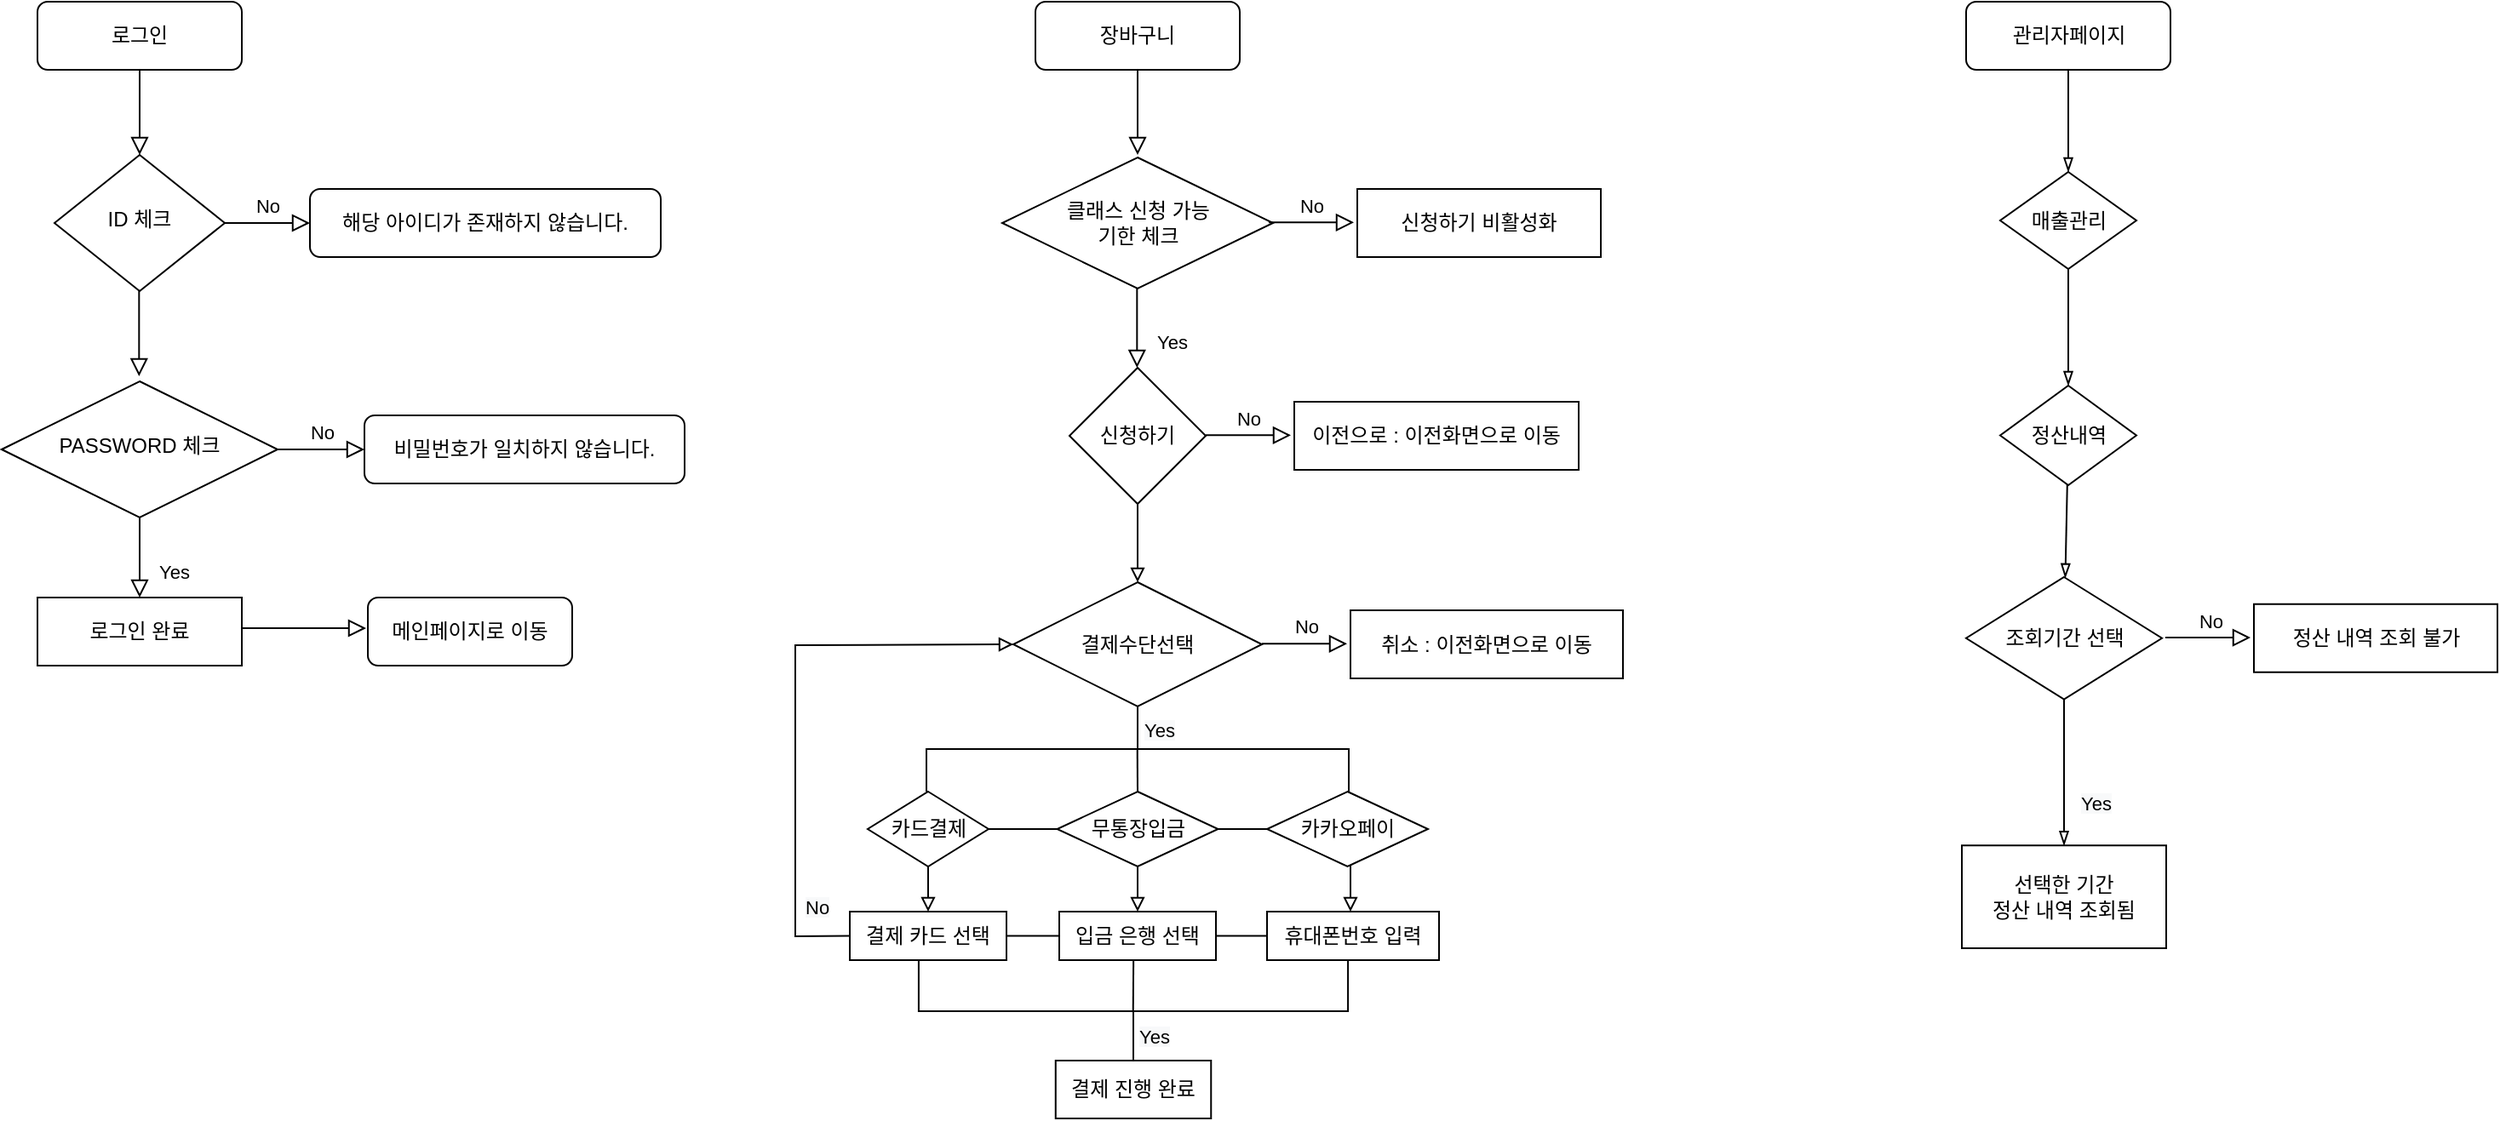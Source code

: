 <mxfile version="15.3.1" type="github">
  <diagram id="C5RBs43oDa-KdzZeNtuy" name="Page-1">
    <mxGraphModel dx="1381" dy="762" grid="0" gridSize="10" guides="1" tooltips="1" connect="1" arrows="1" fold="1" page="1" pageScale="1" pageWidth="1600" pageHeight="900" math="0" shadow="0">
      <root>
        <mxCell id="WIyWlLk6GJQsqaUBKTNV-0" />
        <mxCell id="WIyWlLk6GJQsqaUBKTNV-1" parent="WIyWlLk6GJQsqaUBKTNV-0" />
        <mxCell id="WIyWlLk6GJQsqaUBKTNV-2" value="" style="rounded=0;html=1;jettySize=auto;orthogonalLoop=1;fontSize=11;endArrow=block;endFill=0;endSize=8;strokeWidth=1;shadow=0;labelBackgroundColor=none;edgeStyle=orthogonalEdgeStyle;" parent="WIyWlLk6GJQsqaUBKTNV-1" source="WIyWlLk6GJQsqaUBKTNV-3" target="WIyWlLk6GJQsqaUBKTNV-6" edge="1">
          <mxGeometry relative="1" as="geometry" />
        </mxCell>
        <mxCell id="WIyWlLk6GJQsqaUBKTNV-3" value="로그인" style="rounded=1;whiteSpace=wrap;html=1;fontSize=12;glass=0;strokeWidth=1;shadow=0;" parent="WIyWlLk6GJQsqaUBKTNV-1" vertex="1">
          <mxGeometry x="85" y="92" width="120" height="40" as="geometry" />
        </mxCell>
        <mxCell id="WIyWlLk6GJQsqaUBKTNV-5" value="No" style="edgeStyle=orthogonalEdgeStyle;rounded=0;html=1;jettySize=auto;orthogonalLoop=1;fontSize=11;endArrow=block;endFill=0;endSize=8;strokeWidth=1;shadow=0;labelBackgroundColor=none;" parent="WIyWlLk6GJQsqaUBKTNV-1" source="WIyWlLk6GJQsqaUBKTNV-6" target="WIyWlLk6GJQsqaUBKTNV-7" edge="1">
          <mxGeometry y="10" relative="1" as="geometry">
            <mxPoint as="offset" />
          </mxGeometry>
        </mxCell>
        <mxCell id="WIyWlLk6GJQsqaUBKTNV-6" value="ID 체크" style="rhombus;whiteSpace=wrap;html=1;shadow=0;fontFamily=Helvetica;fontSize=12;align=center;strokeWidth=1;spacing=6;spacingTop=-4;" parent="WIyWlLk6GJQsqaUBKTNV-1" vertex="1">
          <mxGeometry x="95" y="182" width="100" height="80" as="geometry" />
        </mxCell>
        <mxCell id="WIyWlLk6GJQsqaUBKTNV-7" value="해당 아이디가 존재하지 않습니다." style="rounded=1;whiteSpace=wrap;html=1;fontSize=12;glass=0;strokeWidth=1;shadow=0;" parent="WIyWlLk6GJQsqaUBKTNV-1" vertex="1">
          <mxGeometry x="245" y="202" width="206" height="40" as="geometry" />
        </mxCell>
        <mxCell id="WIyWlLk6GJQsqaUBKTNV-8" value="Yes" style="rounded=0;html=1;jettySize=auto;orthogonalLoop=1;fontSize=11;endArrow=block;endFill=0;endSize=8;strokeWidth=1;shadow=0;labelBackgroundColor=none;edgeStyle=orthogonalEdgeStyle;" parent="WIyWlLk6GJQsqaUBKTNV-1" source="WIyWlLk6GJQsqaUBKTNV-10" target="WIyWlLk6GJQsqaUBKTNV-11" edge="1">
          <mxGeometry x="0.333" y="20" relative="1" as="geometry">
            <mxPoint as="offset" />
          </mxGeometry>
        </mxCell>
        <mxCell id="WIyWlLk6GJQsqaUBKTNV-9" value="No" style="edgeStyle=orthogonalEdgeStyle;rounded=0;html=1;jettySize=auto;orthogonalLoop=1;fontSize=11;endArrow=block;endFill=0;endSize=8;strokeWidth=1;shadow=0;labelBackgroundColor=none;" parent="WIyWlLk6GJQsqaUBKTNV-1" source="WIyWlLk6GJQsqaUBKTNV-10" target="WIyWlLk6GJQsqaUBKTNV-12" edge="1">
          <mxGeometry y="10" relative="1" as="geometry">
            <mxPoint as="offset" />
          </mxGeometry>
        </mxCell>
        <mxCell id="WIyWlLk6GJQsqaUBKTNV-10" value="PASSWORD 체크" style="rhombus;whiteSpace=wrap;html=1;shadow=0;fontFamily=Helvetica;fontSize=12;align=center;strokeWidth=1;spacing=6;spacingTop=-4;" parent="WIyWlLk6GJQsqaUBKTNV-1" vertex="1">
          <mxGeometry x="64" y="315" width="162" height="80" as="geometry" />
        </mxCell>
        <mxCell id="WIyWlLk6GJQsqaUBKTNV-11" value="로그인 완료" style="rounded=0;whiteSpace=wrap;html=1;fontSize=12;glass=0;strokeWidth=1;shadow=0;" parent="WIyWlLk6GJQsqaUBKTNV-1" vertex="1">
          <mxGeometry x="85" y="442" width="120" height="40" as="geometry" />
        </mxCell>
        <mxCell id="WIyWlLk6GJQsqaUBKTNV-12" value="비밀번호가 일치하지 않습니다." style="rounded=1;whiteSpace=wrap;html=1;fontSize=12;glass=0;strokeWidth=1;shadow=0;" parent="WIyWlLk6GJQsqaUBKTNV-1" vertex="1">
          <mxGeometry x="277" y="335" width="188" height="40" as="geometry" />
        </mxCell>
        <mxCell id="wDFgxtd8fQxSTqSVTLkx-4" value="메인페이지로 이동" style="rounded=1;whiteSpace=wrap;html=1;fontSize=12;glass=0;strokeWidth=1;shadow=0;" vertex="1" parent="WIyWlLk6GJQsqaUBKTNV-1">
          <mxGeometry x="279" y="442" width="120" height="40" as="geometry" />
        </mxCell>
        <mxCell id="wDFgxtd8fQxSTqSVTLkx-5" value="" style="edgeStyle=orthogonalEdgeStyle;rounded=0;html=1;jettySize=auto;orthogonalLoop=1;fontSize=11;endArrow=block;endFill=0;endSize=8;strokeWidth=1;shadow=0;labelBackgroundColor=none;" edge="1" parent="WIyWlLk6GJQsqaUBKTNV-1">
          <mxGeometry y="10" relative="1" as="geometry">
            <mxPoint as="offset" />
            <mxPoint x="205.0" y="460.0" as="sourcePoint" />
            <mxPoint x="278" y="460" as="targetPoint" />
          </mxGeometry>
        </mxCell>
        <mxCell id="wDFgxtd8fQxSTqSVTLkx-7" value="" style="rounded=0;html=1;jettySize=auto;orthogonalLoop=1;fontSize=11;endArrow=block;endFill=0;endSize=8;strokeWidth=1;shadow=0;labelBackgroundColor=none;edgeStyle=orthogonalEdgeStyle;" edge="1" parent="WIyWlLk6GJQsqaUBKTNV-1" source="wDFgxtd8fQxSTqSVTLkx-8">
          <mxGeometry relative="1" as="geometry">
            <mxPoint x="731" y="182" as="targetPoint" />
          </mxGeometry>
        </mxCell>
        <mxCell id="wDFgxtd8fQxSTqSVTLkx-8" value="장바구니" style="rounded=1;whiteSpace=wrap;html=1;fontSize=12;glass=0;strokeWidth=1;shadow=0;" vertex="1" parent="WIyWlLk6GJQsqaUBKTNV-1">
          <mxGeometry x="671" y="92" width="120" height="40" as="geometry" />
        </mxCell>
        <mxCell id="wDFgxtd8fQxSTqSVTLkx-11" value="" style="rounded=0;html=1;jettySize=auto;orthogonalLoop=1;fontSize=11;endArrow=block;endFill=0;endSize=8;strokeWidth=1;shadow=0;labelBackgroundColor=none;edgeStyle=orthogonalEdgeStyle;" edge="1" parent="WIyWlLk6GJQsqaUBKTNV-1">
          <mxGeometry relative="1" as="geometry">
            <mxPoint x="144.66" y="262" as="sourcePoint" />
            <mxPoint x="144.66" y="312" as="targetPoint" />
          </mxGeometry>
        </mxCell>
        <mxCell id="wDFgxtd8fQxSTqSVTLkx-15" value="Yes" style="rounded=0;html=1;jettySize=auto;orthogonalLoop=1;fontSize=11;endArrow=block;endFill=0;endSize=8;strokeWidth=1;shadow=0;labelBackgroundColor=none;edgeStyle=orthogonalEdgeStyle;" edge="1" parent="WIyWlLk6GJQsqaUBKTNV-1">
          <mxGeometry x="0.333" y="20" relative="1" as="geometry">
            <mxPoint as="offset" />
            <mxPoint x="730.66" y="260" as="sourcePoint" />
            <mxPoint x="730.66" y="307.0" as="targetPoint" />
          </mxGeometry>
        </mxCell>
        <mxCell id="wDFgxtd8fQxSTqSVTLkx-29" value="" style="edgeStyle=orthogonalEdgeStyle;rounded=0;orthogonalLoop=1;jettySize=auto;html=1;endArrow=block;endFill=0;" edge="1" parent="WIyWlLk6GJQsqaUBKTNV-1" source="wDFgxtd8fQxSTqSVTLkx-16" target="wDFgxtd8fQxSTqSVTLkx-28">
          <mxGeometry relative="1" as="geometry" />
        </mxCell>
        <mxCell id="wDFgxtd8fQxSTqSVTLkx-16" value="신청하기" style="rhombus;whiteSpace=wrap;html=1;rounded=0;" vertex="1" parent="WIyWlLk6GJQsqaUBKTNV-1">
          <mxGeometry x="691" y="307" width="80" height="80" as="geometry" />
        </mxCell>
        <mxCell id="wDFgxtd8fQxSTqSVTLkx-18" value="신청하기 비활성화" style="rounded=0;whiteSpace=wrap;html=1;fontSize=12;glass=0;strokeWidth=1;shadow=0;" vertex="1" parent="WIyWlLk6GJQsqaUBKTNV-1">
          <mxGeometry x="860" y="202" width="143" height="40" as="geometry" />
        </mxCell>
        <mxCell id="wDFgxtd8fQxSTqSVTLkx-20" value="&lt;span&gt;클래스 신청&amp;nbsp;&lt;/span&gt;&lt;span&gt;가능&lt;br&gt;기한 체크&lt;/span&gt;" style="rhombus;whiteSpace=wrap;html=1;rounded=0;" vertex="1" parent="WIyWlLk6GJQsqaUBKTNV-1">
          <mxGeometry x="651.5" y="183.5" width="159" height="77" as="geometry" />
        </mxCell>
        <mxCell id="wDFgxtd8fQxSTqSVTLkx-23" value="No" style="edgeStyle=orthogonalEdgeStyle;rounded=0;html=1;jettySize=auto;orthogonalLoop=1;fontSize=11;endArrow=block;endFill=0;endSize=8;strokeWidth=1;shadow=0;labelBackgroundColor=none;" edge="1" parent="WIyWlLk6GJQsqaUBKTNV-1">
          <mxGeometry y="10" relative="1" as="geometry">
            <mxPoint as="offset" />
            <mxPoint x="808" y="221.66" as="sourcePoint" />
            <mxPoint x="858" y="221.66" as="targetPoint" />
          </mxGeometry>
        </mxCell>
        <mxCell id="wDFgxtd8fQxSTqSVTLkx-28" value="결제수단선택" style="rhombus;whiteSpace=wrap;html=1;rounded=0;" vertex="1" parent="WIyWlLk6GJQsqaUBKTNV-1">
          <mxGeometry x="658" y="433" width="146" height="73" as="geometry" />
        </mxCell>
        <mxCell id="wDFgxtd8fQxSTqSVTLkx-30" value="취소 : 이전화면으로 이동" style="rounded=0;whiteSpace=wrap;html=1;fontSize=12;glass=0;strokeWidth=1;shadow=0;" vertex="1" parent="WIyWlLk6GJQsqaUBKTNV-1">
          <mxGeometry x="856" y="449.5" width="160" height="40" as="geometry" />
        </mxCell>
        <mxCell id="wDFgxtd8fQxSTqSVTLkx-31" value="No" style="edgeStyle=orthogonalEdgeStyle;rounded=0;html=1;jettySize=auto;orthogonalLoop=1;fontSize=11;endArrow=block;endFill=0;endSize=8;strokeWidth=1;shadow=0;labelBackgroundColor=none;" edge="1" parent="WIyWlLk6GJQsqaUBKTNV-1">
          <mxGeometry x="0.04" y="10" relative="1" as="geometry">
            <mxPoint as="offset" />
            <mxPoint x="804.0" y="469.16" as="sourcePoint" />
            <mxPoint x="854.0" y="469.16" as="targetPoint" />
          </mxGeometry>
        </mxCell>
        <mxCell id="wDFgxtd8fQxSTqSVTLkx-54" value="" style="edgeStyle=none;rounded=0;orthogonalLoop=1;jettySize=auto;html=1;endArrow=block;endFill=0;startSize=6;strokeColor=default;" edge="1" parent="WIyWlLk6GJQsqaUBKTNV-1" target="wDFgxtd8fQxSTqSVTLkx-53">
          <mxGeometry relative="1" as="geometry">
            <mxPoint x="608" y="594" as="sourcePoint" />
          </mxGeometry>
        </mxCell>
        <mxCell id="wDFgxtd8fQxSTqSVTLkx-74" style="edgeStyle=none;rounded=0;orthogonalLoop=1;jettySize=auto;html=1;exitX=0;exitY=0.5;exitDx=0;exitDy=0;endArrow=block;endFill=0;startSize=6;strokeColor=default;entryX=0;entryY=0.5;entryDx=0;entryDy=0;" edge="1" parent="WIyWlLk6GJQsqaUBKTNV-1" source="wDFgxtd8fQxSTqSVTLkx-53" target="wDFgxtd8fQxSTqSVTLkx-28">
          <mxGeometry relative="1" as="geometry">
            <Array as="points">
              <mxPoint x="530" y="641" />
              <mxPoint x="530" y="470" />
            </Array>
          </mxGeometry>
        </mxCell>
        <mxCell id="wDFgxtd8fQxSTqSVTLkx-37" value="" style="strokeWidth=1;html=1;shape=mxgraph.flowchart.annotation_2;align=left;labelPosition=right;pointerEvents=1;rounded=0;rotation=90;" vertex="1" parent="WIyWlLk6GJQsqaUBKTNV-1">
          <mxGeometry x="706" y="407" width="50" height="248" as="geometry" />
        </mxCell>
        <mxCell id="wDFgxtd8fQxSTqSVTLkx-48" value="" style="edgeStyle=orthogonalEdgeStyle;rounded=0;orthogonalLoop=1;jettySize=auto;html=1;endArrow=none;endFill=0;startSize=6;" edge="1" parent="WIyWlLk6GJQsqaUBKTNV-1">
          <mxGeometry relative="1" as="geometry">
            <mxPoint x="730.86" y="531.0" as="sourcePoint" />
            <mxPoint x="731" y="556" as="targetPoint" />
          </mxGeometry>
        </mxCell>
        <mxCell id="wDFgxtd8fQxSTqSVTLkx-52" value="&lt;span style=&quot;color: rgb(0, 0, 0); font-family: helvetica; font-size: 11px; font-style: normal; font-weight: 400; letter-spacing: normal; text-align: center; text-indent: 0px; text-transform: none; word-spacing: 0px; background-color: rgb(248, 249, 250); display: inline; float: none;&quot;&gt;Yes&lt;/span&gt;" style="text;whiteSpace=wrap;html=1;" vertex="1" parent="WIyWlLk6GJQsqaUBKTNV-1">
          <mxGeometry x="732.996" y="505.996" width="38" height="28" as="geometry" />
        </mxCell>
        <mxCell id="wDFgxtd8fQxSTqSVTLkx-79" style="edgeStyle=none;rounded=0;orthogonalLoop=1;jettySize=auto;html=1;exitX=1;exitY=0.5;exitDx=0;exitDy=0;entryX=0;entryY=0.5;entryDx=0;entryDy=0;endArrow=none;endFill=0;startSize=6;strokeColor=default;" edge="1" parent="WIyWlLk6GJQsqaUBKTNV-1" source="wDFgxtd8fQxSTqSVTLkx-53" target="wDFgxtd8fQxSTqSVTLkx-63">
          <mxGeometry relative="1" as="geometry" />
        </mxCell>
        <mxCell id="wDFgxtd8fQxSTqSVTLkx-53" value="결제 카드 선택" style="whiteSpace=wrap;html=1;rounded=0;" vertex="1" parent="WIyWlLk6GJQsqaUBKTNV-1">
          <mxGeometry x="562" y="626.5" width="92" height="28.5" as="geometry" />
        </mxCell>
        <mxCell id="wDFgxtd8fQxSTqSVTLkx-62" value="" style="edgeStyle=none;rounded=0;orthogonalLoop=1;jettySize=auto;html=1;endArrow=block;endFill=0;startSize=6;strokeColor=default;" edge="1" parent="WIyWlLk6GJQsqaUBKTNV-1" target="wDFgxtd8fQxSTqSVTLkx-63">
          <mxGeometry relative="1" as="geometry">
            <mxPoint x="731" y="594" as="sourcePoint" />
          </mxGeometry>
        </mxCell>
        <mxCell id="wDFgxtd8fQxSTqSVTLkx-80" style="edgeStyle=none;rounded=0;orthogonalLoop=1;jettySize=auto;html=1;exitX=1;exitY=0.5;exitDx=0;exitDy=0;entryX=0;entryY=0.5;entryDx=0;entryDy=0;endArrow=none;endFill=0;startSize=6;strokeColor=default;" edge="1" parent="WIyWlLk6GJQsqaUBKTNV-1" source="wDFgxtd8fQxSTqSVTLkx-63" target="wDFgxtd8fQxSTqSVTLkx-65">
          <mxGeometry relative="1" as="geometry" />
        </mxCell>
        <mxCell id="wDFgxtd8fQxSTqSVTLkx-63" value="입금 은행 선택" style="whiteSpace=wrap;html=1;rounded=0;" vertex="1" parent="WIyWlLk6GJQsqaUBKTNV-1">
          <mxGeometry x="685" y="626.5" width="92" height="28.5" as="geometry" />
        </mxCell>
        <mxCell id="wDFgxtd8fQxSTqSVTLkx-65" value="휴대폰번호 입력" style="whiteSpace=wrap;html=1;rounded=0;" vertex="1" parent="WIyWlLk6GJQsqaUBKTNV-1">
          <mxGeometry x="807" y="626.5" width="101" height="28.5" as="geometry" />
        </mxCell>
        <mxCell id="wDFgxtd8fQxSTqSVTLkx-66" value="" style="edgeStyle=none;rounded=0;orthogonalLoop=1;jettySize=auto;html=1;endArrow=block;endFill=0;startSize=6;strokeColor=default;" edge="1" parent="WIyWlLk6GJQsqaUBKTNV-1">
          <mxGeometry relative="1" as="geometry">
            <mxPoint x="856" y="594" as="sourcePoint" />
            <mxPoint x="856" y="626.5" as="targetPoint" />
          </mxGeometry>
        </mxCell>
        <mxCell id="wDFgxtd8fQxSTqSVTLkx-78" value="&lt;span style=&quot;color: rgb(0, 0, 0); font-family: helvetica; font-size: 11px; font-style: normal; font-weight: 400; letter-spacing: normal; text-align: center; text-indent: 0px; text-transform: none; word-spacing: 0px; background-color: rgb(248, 249, 250); display: inline; float: none;&quot;&gt;No&lt;/span&gt;" style="text;whiteSpace=wrap;html=1;" vertex="1" parent="WIyWlLk6GJQsqaUBKTNV-1">
          <mxGeometry x="534" y="610" width="21" height="28" as="geometry" />
        </mxCell>
        <mxCell id="wDFgxtd8fQxSTqSVTLkx-82" value="카드결제" style="rhombus;whiteSpace=wrap;html=1;rounded=0;" vertex="1" parent="WIyWlLk6GJQsqaUBKTNV-1">
          <mxGeometry x="572.5" y="556" width="71" height="44" as="geometry" />
        </mxCell>
        <mxCell id="wDFgxtd8fQxSTqSVTLkx-87" value="" style="edgeStyle=none;rounded=0;orthogonalLoop=1;jettySize=auto;html=1;endArrow=none;endFill=0;startSize=6;strokeColor=default;" edge="1" parent="WIyWlLk6GJQsqaUBKTNV-1" source="wDFgxtd8fQxSTqSVTLkx-83" target="wDFgxtd8fQxSTqSVTLkx-82">
          <mxGeometry relative="1" as="geometry" />
        </mxCell>
        <mxCell id="wDFgxtd8fQxSTqSVTLkx-83" value="무통장입금" style="rhombus;whiteSpace=wrap;html=1;rounded=0;" vertex="1" parent="WIyWlLk6GJQsqaUBKTNV-1">
          <mxGeometry x="683.75" y="556" width="94.5" height="44" as="geometry" />
        </mxCell>
        <mxCell id="wDFgxtd8fQxSTqSVTLkx-86" value="" style="edgeStyle=none;rounded=0;orthogonalLoop=1;jettySize=auto;html=1;endArrow=none;endFill=0;startSize=6;strokeColor=default;" edge="1" parent="WIyWlLk6GJQsqaUBKTNV-1" source="wDFgxtd8fQxSTqSVTLkx-85" target="wDFgxtd8fQxSTqSVTLkx-83">
          <mxGeometry relative="1" as="geometry" />
        </mxCell>
        <mxCell id="wDFgxtd8fQxSTqSVTLkx-85" value="카카오페이" style="rhombus;whiteSpace=wrap;html=1;rounded=0;" vertex="1" parent="WIyWlLk6GJQsqaUBKTNV-1">
          <mxGeometry x="807" y="556" width="94.5" height="44" as="geometry" />
        </mxCell>
        <mxCell id="wDFgxtd8fQxSTqSVTLkx-88" value="" style="strokeWidth=1;html=1;shape=mxgraph.flowchart.annotation_2;align=left;labelPosition=right;pointerEvents=1;rounded=0;rotation=90;direction=west;" vertex="1" parent="WIyWlLk6GJQsqaUBKTNV-1">
          <mxGeometry x="699" y="559" width="59" height="252.08" as="geometry" />
        </mxCell>
        <mxCell id="wDFgxtd8fQxSTqSVTLkx-89" value="" style="edgeStyle=orthogonalEdgeStyle;rounded=0;orthogonalLoop=1;jettySize=auto;html=1;endArrow=none;endFill=0;startSize=6;entryX=0.501;entryY=0.498;entryDx=0;entryDy=0;entryPerimeter=0;" edge="1" parent="WIyWlLk6GJQsqaUBKTNV-1">
          <mxGeometry relative="1" as="geometry">
            <mxPoint x="728.58" y="655.0" as="sourcePoint" />
            <mxPoint x="728.366" y="684.981" as="targetPoint" />
          </mxGeometry>
        </mxCell>
        <mxCell id="wDFgxtd8fQxSTqSVTLkx-90" value="&lt;span style=&quot;color: rgb(0, 0, 0); font-family: helvetica; font-size: 11px; font-style: normal; font-weight: 400; letter-spacing: normal; text-align: center; text-indent: 0px; text-transform: none; word-spacing: 0px; background-color: rgb(248, 249, 250); display: inline; float: none;&quot;&gt;Yes&lt;/span&gt;" style="text;whiteSpace=wrap;html=1;" vertex="1" parent="WIyWlLk6GJQsqaUBKTNV-1">
          <mxGeometry x="729.996" y="685.996" width="38" height="28" as="geometry" />
        </mxCell>
        <mxCell id="wDFgxtd8fQxSTqSVTLkx-91" value="결제 진행 완료" style="rounded=0;whiteSpace=wrap;html=1;strokeWidth=1;" vertex="1" parent="WIyWlLk6GJQsqaUBKTNV-1">
          <mxGeometry x="682.88" y="714" width="91.25" height="34" as="geometry" />
        </mxCell>
        <mxCell id="wDFgxtd8fQxSTqSVTLkx-96" value="" style="edgeStyle=none;rounded=0;orthogonalLoop=1;jettySize=auto;html=1;endArrow=blockThin;endFill=0;startSize=6;strokeColor=default;" edge="1" parent="WIyWlLk6GJQsqaUBKTNV-1" source="wDFgxtd8fQxSTqSVTLkx-94" target="wDFgxtd8fQxSTqSVTLkx-95">
          <mxGeometry relative="1" as="geometry" />
        </mxCell>
        <mxCell id="wDFgxtd8fQxSTqSVTLkx-94" value="관리자페이지" style="rounded=1;whiteSpace=wrap;html=1;fontSize=12;glass=0;strokeWidth=1;shadow=0;" vertex="1" parent="WIyWlLk6GJQsqaUBKTNV-1">
          <mxGeometry x="1217.5" y="92.0" width="120" height="40" as="geometry" />
        </mxCell>
        <mxCell id="wDFgxtd8fQxSTqSVTLkx-98" value="" style="edgeStyle=none;rounded=0;orthogonalLoop=1;jettySize=auto;html=1;endArrow=blockThin;endFill=0;startSize=6;strokeColor=default;" edge="1" parent="WIyWlLk6GJQsqaUBKTNV-1" source="wDFgxtd8fQxSTqSVTLkx-95" target="wDFgxtd8fQxSTqSVTLkx-97">
          <mxGeometry relative="1" as="geometry" />
        </mxCell>
        <mxCell id="wDFgxtd8fQxSTqSVTLkx-95" value="매출관리" style="rhombus;whiteSpace=wrap;html=1;rounded=0;shadow=0;strokeWidth=1;glass=0;" vertex="1" parent="WIyWlLk6GJQsqaUBKTNV-1">
          <mxGeometry x="1237.5" y="192" width="80" height="57" as="geometry" />
        </mxCell>
        <mxCell id="wDFgxtd8fQxSTqSVTLkx-100" value="" style="edgeStyle=none;rounded=0;orthogonalLoop=1;jettySize=auto;html=1;endArrow=blockThin;endFill=0;startSize=6;strokeColor=default;" edge="1" parent="WIyWlLk6GJQsqaUBKTNV-1" source="wDFgxtd8fQxSTqSVTLkx-97" target="wDFgxtd8fQxSTqSVTLkx-99">
          <mxGeometry relative="1" as="geometry" />
        </mxCell>
        <mxCell id="wDFgxtd8fQxSTqSVTLkx-97" value="정산내역" style="rhombus;whiteSpace=wrap;html=1;rounded=0;shadow=0;strokeWidth=1;glass=0;" vertex="1" parent="WIyWlLk6GJQsqaUBKTNV-1">
          <mxGeometry x="1237.5" y="317.5" width="80" height="58.5" as="geometry" />
        </mxCell>
        <mxCell id="wDFgxtd8fQxSTqSVTLkx-106" value="" style="edgeStyle=none;rounded=0;orthogonalLoop=1;jettySize=auto;html=1;endArrow=blockThin;endFill=0;startSize=6;strokeColor=default;" edge="1" parent="WIyWlLk6GJQsqaUBKTNV-1" source="wDFgxtd8fQxSTqSVTLkx-99" target="wDFgxtd8fQxSTqSVTLkx-105">
          <mxGeometry relative="1" as="geometry" />
        </mxCell>
        <mxCell id="wDFgxtd8fQxSTqSVTLkx-99" value="조회기간 선택" style="rhombus;whiteSpace=wrap;html=1;rounded=0;shadow=0;strokeWidth=1;glass=0;" vertex="1" parent="WIyWlLk6GJQsqaUBKTNV-1">
          <mxGeometry x="1217.5" y="430" width="115" height="71.75" as="geometry" />
        </mxCell>
        <mxCell id="wDFgxtd8fQxSTqSVTLkx-102" value="정산 내역 조회 불가" style="rounded=0;whiteSpace=wrap;html=1;fontSize=12;glass=0;strokeWidth=1;shadow=0;" vertex="1" parent="WIyWlLk6GJQsqaUBKTNV-1">
          <mxGeometry x="1386.5" y="445.87" width="143" height="40" as="geometry" />
        </mxCell>
        <mxCell id="wDFgxtd8fQxSTqSVTLkx-103" value="No" style="edgeStyle=orthogonalEdgeStyle;rounded=0;html=1;jettySize=auto;orthogonalLoop=1;fontSize=11;endArrow=block;endFill=0;endSize=8;strokeWidth=1;shadow=0;labelBackgroundColor=none;" edge="1" parent="WIyWlLk6GJQsqaUBKTNV-1">
          <mxGeometry x="0.04" y="10" relative="1" as="geometry">
            <mxPoint as="offset" />
            <mxPoint x="1334.5" y="465.53" as="sourcePoint" />
            <mxPoint x="1384.5" y="465.53" as="targetPoint" />
          </mxGeometry>
        </mxCell>
        <mxCell id="wDFgxtd8fQxSTqSVTLkx-105" value="선택한 기간&lt;br&gt;정산 내역 조회됨" style="rounded=0;whiteSpace=wrap;html=1;shadow=0;strokeWidth=1;glass=0;" vertex="1" parent="WIyWlLk6GJQsqaUBKTNV-1">
          <mxGeometry x="1215" y="587.63" width="120" height="60.38" as="geometry" />
        </mxCell>
        <mxCell id="wDFgxtd8fQxSTqSVTLkx-107" value="&lt;span style=&quot;color: rgb(0, 0, 0); font-family: helvetica; font-size: 11px; font-style: normal; font-weight: 400; letter-spacing: normal; text-align: center; text-indent: 0px; text-transform: none; word-spacing: 0px; background-color: rgb(248, 249, 250); display: inline; float: none;&quot;&gt;Yes&lt;/span&gt;" style="text;whiteSpace=wrap;html=1;" vertex="1" parent="WIyWlLk6GJQsqaUBKTNV-1">
          <mxGeometry x="1283.496" y="548.996" width="38" height="28" as="geometry" />
        </mxCell>
        <mxCell id="wDFgxtd8fQxSTqSVTLkx-118" value="이전으로 : 이전화면으로 이동" style="rounded=0;whiteSpace=wrap;html=1;fontSize=12;glass=0;strokeWidth=1;shadow=0;" vertex="1" parent="WIyWlLk6GJQsqaUBKTNV-1">
          <mxGeometry x="823" y="327" width="167" height="40" as="geometry" />
        </mxCell>
        <mxCell id="wDFgxtd8fQxSTqSVTLkx-119" value="No" style="edgeStyle=orthogonalEdgeStyle;rounded=0;html=1;jettySize=auto;orthogonalLoop=1;fontSize=11;endArrow=block;endFill=0;endSize=8;strokeWidth=1;shadow=0;labelBackgroundColor=none;" edge="1" parent="WIyWlLk6GJQsqaUBKTNV-1">
          <mxGeometry y="10" relative="1" as="geometry">
            <mxPoint as="offset" />
            <mxPoint x="771" y="346.66" as="sourcePoint" />
            <mxPoint x="821" y="346.66" as="targetPoint" />
          </mxGeometry>
        </mxCell>
      </root>
    </mxGraphModel>
  </diagram>
</mxfile>
